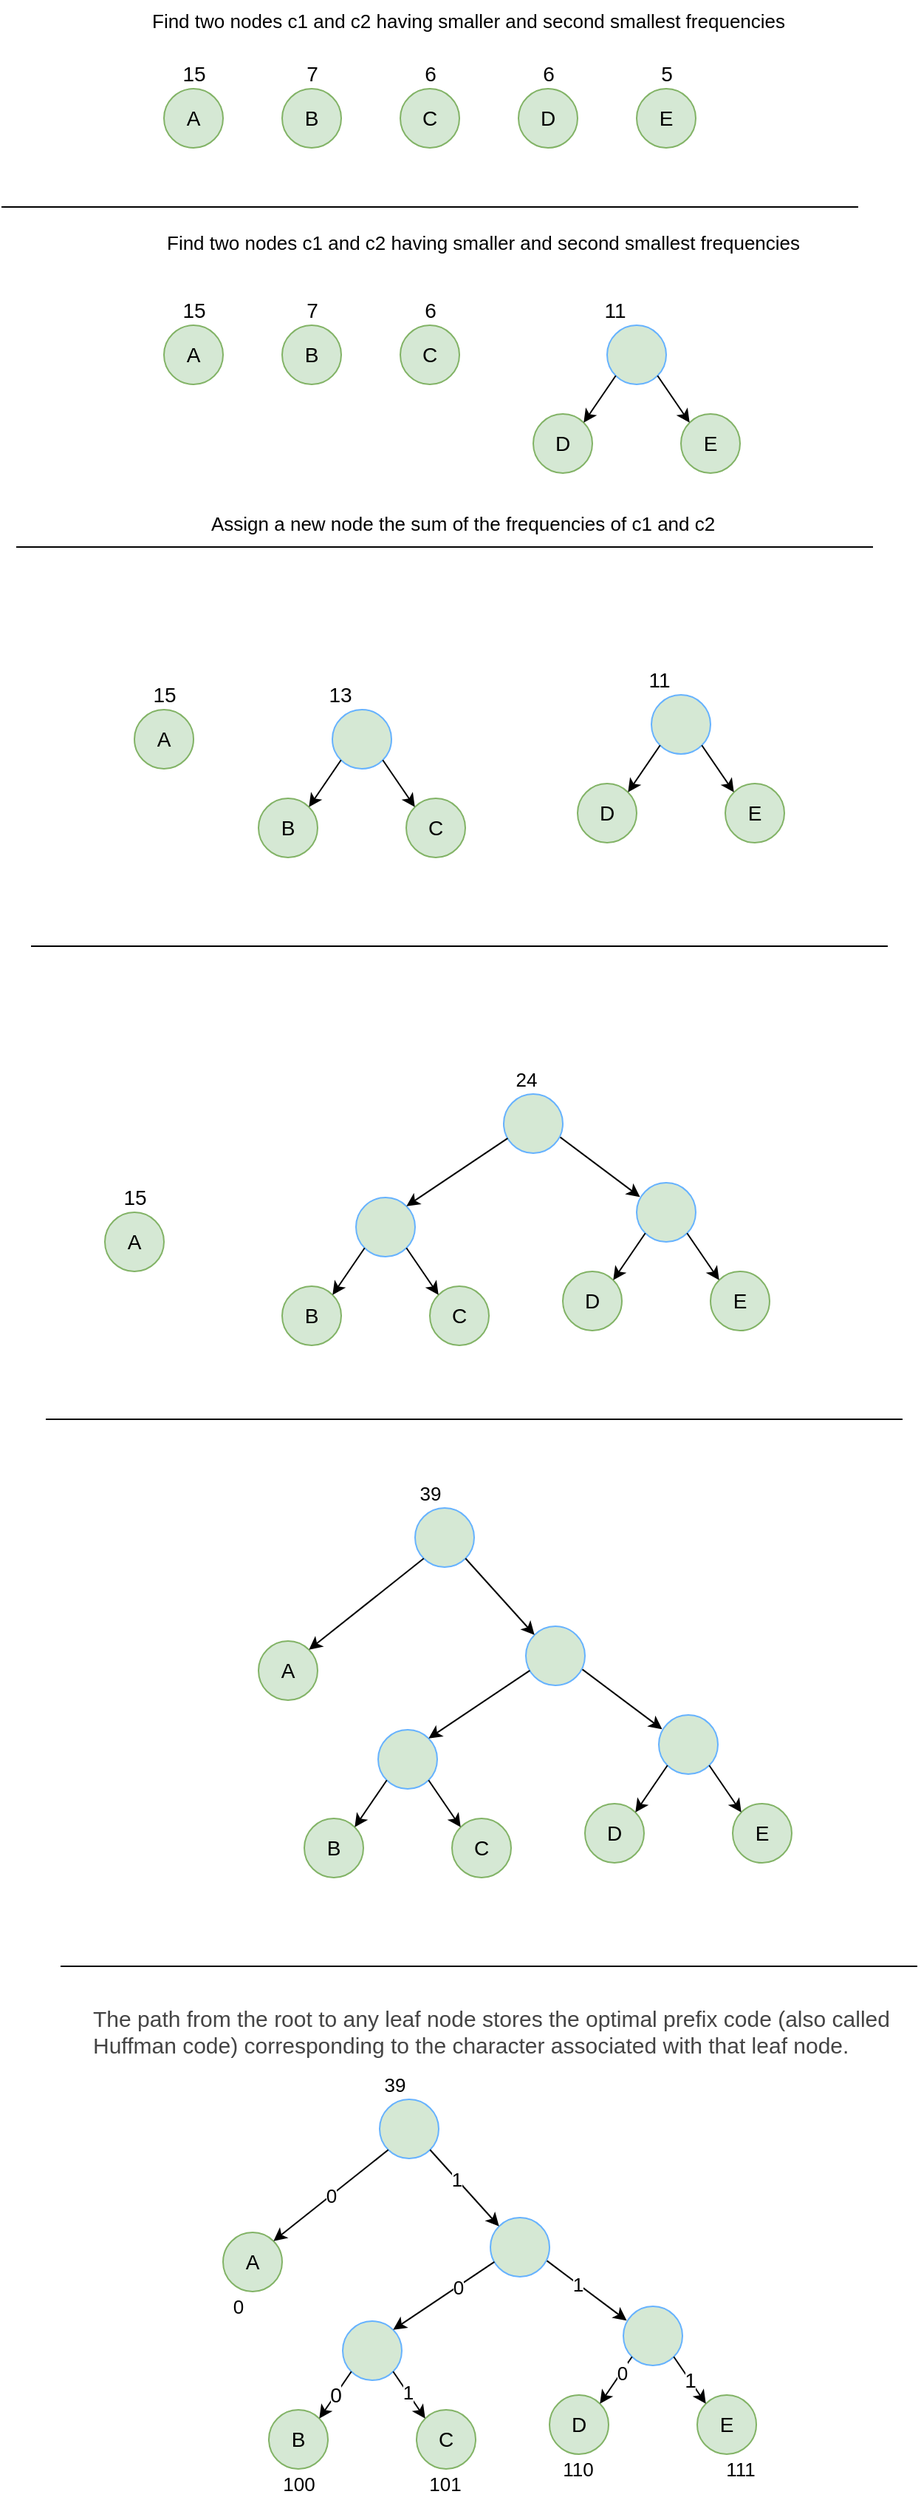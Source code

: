 <mxfile version="16.6.1" type="device"><diagram id="FVBqQzHli24FuQMLZs3A" name="Page-1"><mxGraphModel dx="728" dy="497" grid="1" gridSize="10" guides="1" tooltips="1" connect="1" arrows="1" fold="1" page="1" pageScale="1" pageWidth="827" pageHeight="1169" math="0" shadow="0"><root><mxCell id="0"/><mxCell id="1" parent="0"/><mxCell id="7O0ATxyXxfcs6uTAgThI-8" value="" style="group" vertex="1" connectable="0" parent="1"><mxGeometry x="280" y="220" width="40" height="60" as="geometry"/></mxCell><mxCell id="7O0ATxyXxfcs6uTAgThI-1" value="&lt;font style=&quot;font-size: 14px&quot;&gt;A&lt;/font&gt;" style="ellipse;whiteSpace=wrap;html=1;aspect=fixed;fillColor=#d5e8d4;strokeColor=#82b366;" vertex="1" parent="7O0ATxyXxfcs6uTAgThI-8"><mxGeometry y="20" width="40" height="40" as="geometry"/></mxCell><mxCell id="7O0ATxyXxfcs6uTAgThI-7" value="15" style="text;html=1;align=center;verticalAlign=middle;resizable=0;points=[];autosize=1;strokeColor=none;fillColor=none;fontSize=14;" vertex="1" parent="7O0ATxyXxfcs6uTAgThI-8"><mxGeometry x="5" width="30" height="20" as="geometry"/></mxCell><mxCell id="7O0ATxyXxfcs6uTAgThI-9" value="" style="group" vertex="1" connectable="0" parent="1"><mxGeometry x="440" y="220" width="40" height="60" as="geometry"/></mxCell><mxCell id="7O0ATxyXxfcs6uTAgThI-10" value="&lt;font style=&quot;font-size: 14px&quot;&gt;C&lt;/font&gt;" style="ellipse;whiteSpace=wrap;html=1;aspect=fixed;fillColor=#d5e8d4;strokeColor=#82b366;" vertex="1" parent="7O0ATxyXxfcs6uTAgThI-9"><mxGeometry y="20" width="40" height="40" as="geometry"/></mxCell><mxCell id="7O0ATxyXxfcs6uTAgThI-11" value="6" style="text;html=1;align=center;verticalAlign=middle;resizable=0;points=[];autosize=1;strokeColor=none;fillColor=none;fontSize=14;" vertex="1" parent="7O0ATxyXxfcs6uTAgThI-9"><mxGeometry x="10" width="20" height="20" as="geometry"/></mxCell><mxCell id="7O0ATxyXxfcs6uTAgThI-12" value="" style="group" vertex="1" connectable="0" parent="1"><mxGeometry x="520" y="220" width="40" height="60" as="geometry"/></mxCell><mxCell id="7O0ATxyXxfcs6uTAgThI-13" value="&lt;font style=&quot;font-size: 14px&quot;&gt;D&lt;/font&gt;" style="ellipse;whiteSpace=wrap;html=1;aspect=fixed;fillColor=#d5e8d4;strokeColor=#82b366;" vertex="1" parent="7O0ATxyXxfcs6uTAgThI-12"><mxGeometry y="20" width="40" height="40" as="geometry"/></mxCell><mxCell id="7O0ATxyXxfcs6uTAgThI-14" value="6" style="text;html=1;align=center;verticalAlign=middle;resizable=0;points=[];autosize=1;strokeColor=none;fillColor=none;fontSize=14;" vertex="1" parent="7O0ATxyXxfcs6uTAgThI-12"><mxGeometry x="10" width="20" height="20" as="geometry"/></mxCell><mxCell id="7O0ATxyXxfcs6uTAgThI-15" value="" style="group" vertex="1" connectable="0" parent="1"><mxGeometry x="600" y="220" width="40" height="60" as="geometry"/></mxCell><mxCell id="7O0ATxyXxfcs6uTAgThI-16" value="&lt;font style=&quot;font-size: 14px&quot;&gt;E&lt;/font&gt;" style="ellipse;whiteSpace=wrap;html=1;aspect=fixed;fillColor=#d5e8d4;strokeColor=#82b366;" vertex="1" parent="7O0ATxyXxfcs6uTAgThI-15"><mxGeometry y="20" width="40" height="40" as="geometry"/></mxCell><mxCell id="7O0ATxyXxfcs6uTAgThI-17" value="5" style="text;html=1;align=center;verticalAlign=middle;resizable=0;points=[];autosize=1;strokeColor=none;fillColor=none;fontSize=14;" vertex="1" parent="7O0ATxyXxfcs6uTAgThI-15"><mxGeometry x="10" width="20" height="20" as="geometry"/></mxCell><mxCell id="7O0ATxyXxfcs6uTAgThI-18" value="" style="group" vertex="1" connectable="0" parent="1"><mxGeometry x="360" y="220" width="40" height="60" as="geometry"/></mxCell><mxCell id="7O0ATxyXxfcs6uTAgThI-19" value="&lt;font style=&quot;font-size: 14px&quot;&gt;B&lt;/font&gt;" style="ellipse;whiteSpace=wrap;html=1;aspect=fixed;fillColor=#d5e8d4;strokeColor=#82b366;" vertex="1" parent="7O0ATxyXxfcs6uTAgThI-18"><mxGeometry y="20" width="40" height="40" as="geometry"/></mxCell><mxCell id="7O0ATxyXxfcs6uTAgThI-20" value="7" style="text;html=1;align=center;verticalAlign=middle;resizable=0;points=[];autosize=1;strokeColor=none;fillColor=none;fontSize=14;" vertex="1" parent="7O0ATxyXxfcs6uTAgThI-18"><mxGeometry x="10" width="20" height="20" as="geometry"/></mxCell><mxCell id="7O0ATxyXxfcs6uTAgThI-21" value="" style="endArrow=none;html=1;rounded=0;fontSize=14;" edge="1" parent="1"><mxGeometry width="50" height="50" relative="1" as="geometry"><mxPoint x="170" y="320" as="sourcePoint"/><mxPoint x="750" y="320" as="targetPoint"/></mxGeometry></mxCell><mxCell id="7O0ATxyXxfcs6uTAgThI-23" value="&lt;font style=&quot;font-size: 14px&quot;&gt;D&lt;/font&gt;" style="ellipse;whiteSpace=wrap;html=1;aspect=fixed;fillColor=#d5e8d4;strokeColor=#82b366;container=0;" vertex="1" parent="1"><mxGeometry x="530" y="460" width="40" height="40" as="geometry"/></mxCell><mxCell id="7O0ATxyXxfcs6uTAgThI-26" value="&lt;font style=&quot;font-size: 14px&quot;&gt;E&lt;/font&gt;" style="ellipse;whiteSpace=wrap;html=1;aspect=fixed;fillColor=#d5e8d4;strokeColor=#82b366;container=0;" vertex="1" parent="1"><mxGeometry x="630" y="460" width="40" height="40" as="geometry"/></mxCell><mxCell id="7O0ATxyXxfcs6uTAgThI-28" value="" style="ellipse;whiteSpace=wrap;html=1;aspect=fixed;fillColor=#d5e8d4;strokeColor=#66B2FF;container=0;" vertex="1" parent="1"><mxGeometry x="580" y="400" width="40" height="40" as="geometry"/></mxCell><mxCell id="7O0ATxyXxfcs6uTAgThI-29" value="11" style="text;html=1;align=center;verticalAlign=middle;resizable=0;points=[];autosize=1;strokeColor=none;fillColor=none;fontSize=14;" vertex="1" parent="1"><mxGeometry x="570" y="380" width="30" height="20" as="geometry"/></mxCell><mxCell id="7O0ATxyXxfcs6uTAgThI-30" value="" style="endArrow=classic;html=1;rounded=0;fontSize=14;exitX=0;exitY=1;exitDx=0;exitDy=0;entryX=1;entryY=0;entryDx=0;entryDy=0;" edge="1" parent="1" source="7O0ATxyXxfcs6uTAgThI-28" target="7O0ATxyXxfcs6uTAgThI-23"><mxGeometry width="50" height="50" relative="1" as="geometry"><mxPoint x="460" y="460" as="sourcePoint"/><mxPoint x="510" y="410" as="targetPoint"/></mxGeometry></mxCell><mxCell id="7O0ATxyXxfcs6uTAgThI-31" value="" style="endArrow=classic;html=1;rounded=0;fontSize=14;exitX=1;exitY=1;exitDx=0;exitDy=0;entryX=0;entryY=0;entryDx=0;entryDy=0;" edge="1" parent="1" source="7O0ATxyXxfcs6uTAgThI-28" target="7O0ATxyXxfcs6uTAgThI-26"><mxGeometry width="50" height="50" relative="1" as="geometry"><mxPoint x="595.858" y="444.142" as="sourcePoint"/><mxPoint x="574.142" y="475.858" as="targetPoint"/></mxGeometry></mxCell><mxCell id="7O0ATxyXxfcs6uTAgThI-32" value="" style="group" vertex="1" connectable="0" parent="1"><mxGeometry x="280" y="380" width="40" height="60" as="geometry"/></mxCell><mxCell id="7O0ATxyXxfcs6uTAgThI-33" value="&lt;font style=&quot;font-size: 14px&quot;&gt;A&lt;/font&gt;" style="ellipse;whiteSpace=wrap;html=1;aspect=fixed;fillColor=#d5e8d4;strokeColor=#82b366;" vertex="1" parent="7O0ATxyXxfcs6uTAgThI-32"><mxGeometry y="20" width="40" height="40" as="geometry"/></mxCell><mxCell id="7O0ATxyXxfcs6uTAgThI-34" value="15" style="text;html=1;align=center;verticalAlign=middle;resizable=0;points=[];autosize=1;strokeColor=none;fillColor=none;fontSize=14;" vertex="1" parent="7O0ATxyXxfcs6uTAgThI-32"><mxGeometry x="5" width="30" height="20" as="geometry"/></mxCell><mxCell id="7O0ATxyXxfcs6uTAgThI-35" value="" style="group" vertex="1" connectable="0" parent="1"><mxGeometry x="440" y="380" width="40" height="60" as="geometry"/></mxCell><mxCell id="7O0ATxyXxfcs6uTAgThI-36" value="&lt;font style=&quot;font-size: 14px&quot;&gt;C&lt;/font&gt;" style="ellipse;whiteSpace=wrap;html=1;aspect=fixed;fillColor=#d5e8d4;strokeColor=#82b366;" vertex="1" parent="7O0ATxyXxfcs6uTAgThI-35"><mxGeometry y="20" width="40" height="40" as="geometry"/></mxCell><mxCell id="7O0ATxyXxfcs6uTAgThI-37" value="6" style="text;html=1;align=center;verticalAlign=middle;resizable=0;points=[];autosize=1;strokeColor=none;fillColor=none;fontSize=14;" vertex="1" parent="7O0ATxyXxfcs6uTAgThI-35"><mxGeometry x="10" width="20" height="20" as="geometry"/></mxCell><mxCell id="7O0ATxyXxfcs6uTAgThI-38" value="" style="group" vertex="1" connectable="0" parent="1"><mxGeometry x="360" y="380" width="40" height="60" as="geometry"/></mxCell><mxCell id="7O0ATxyXxfcs6uTAgThI-39" value="&lt;font style=&quot;font-size: 14px&quot;&gt;B&lt;/font&gt;" style="ellipse;whiteSpace=wrap;html=1;aspect=fixed;fillColor=#d5e8d4;strokeColor=#82b366;" vertex="1" parent="7O0ATxyXxfcs6uTAgThI-38"><mxGeometry y="20" width="40" height="40" as="geometry"/></mxCell><mxCell id="7O0ATxyXxfcs6uTAgThI-40" value="7" style="text;html=1;align=center;verticalAlign=middle;resizable=0;points=[];autosize=1;strokeColor=none;fillColor=none;fontSize=14;" vertex="1" parent="7O0ATxyXxfcs6uTAgThI-38"><mxGeometry x="10" width="20" height="20" as="geometry"/></mxCell><mxCell id="7O0ATxyXxfcs6uTAgThI-41" value="" style="endArrow=none;html=1;rounded=0;fontSize=14;" edge="1" parent="1"><mxGeometry width="50" height="50" relative="1" as="geometry"><mxPoint x="180.0" y="550" as="sourcePoint"/><mxPoint x="760" y="550" as="targetPoint"/></mxGeometry></mxCell><mxCell id="7O0ATxyXxfcs6uTAgThI-48" value="&lt;span style=&quot;font-size: 14px&quot;&gt;B&lt;/span&gt;" style="ellipse;whiteSpace=wrap;html=1;aspect=fixed;fillColor=#d5e8d4;strokeColor=#82b366;container=0;" vertex="1" parent="1"><mxGeometry x="344" y="720" width="40" height="40" as="geometry"/></mxCell><mxCell id="7O0ATxyXxfcs6uTAgThI-49" value="&lt;font style=&quot;font-size: 14px&quot;&gt;C&lt;/font&gt;" style="ellipse;whiteSpace=wrap;html=1;aspect=fixed;fillColor=#d5e8d4;strokeColor=#82b366;container=0;" vertex="1" parent="1"><mxGeometry x="444" y="720" width="40" height="40" as="geometry"/></mxCell><mxCell id="7O0ATxyXxfcs6uTAgThI-50" value="" style="ellipse;whiteSpace=wrap;html=1;aspect=fixed;fillColor=#d5e8d4;strokeColor=#66B2FF;container=0;" vertex="1" parent="1"><mxGeometry x="394" y="660" width="40" height="40" as="geometry"/></mxCell><mxCell id="7O0ATxyXxfcs6uTAgThI-51" value="13" style="text;html=1;align=center;verticalAlign=middle;resizable=0;points=[];autosize=1;strokeColor=none;fillColor=none;fontSize=14;" vertex="1" parent="1"><mxGeometry x="384" y="640" width="30" height="20" as="geometry"/></mxCell><mxCell id="7O0ATxyXxfcs6uTAgThI-52" value="" style="endArrow=classic;html=1;rounded=0;fontSize=14;exitX=0;exitY=1;exitDx=0;exitDy=0;entryX=1;entryY=0;entryDx=0;entryDy=0;" edge="1" parent="1" source="7O0ATxyXxfcs6uTAgThI-50" target="7O0ATxyXxfcs6uTAgThI-48"><mxGeometry width="50" height="50" relative="1" as="geometry"><mxPoint x="274" y="720" as="sourcePoint"/><mxPoint x="324" y="670" as="targetPoint"/></mxGeometry></mxCell><mxCell id="7O0ATxyXxfcs6uTAgThI-53" value="" style="endArrow=classic;html=1;rounded=0;fontSize=14;exitX=1;exitY=1;exitDx=0;exitDy=0;entryX=0;entryY=0;entryDx=0;entryDy=0;" edge="1" parent="1" source="7O0ATxyXxfcs6uTAgThI-50" target="7O0ATxyXxfcs6uTAgThI-49"><mxGeometry width="50" height="50" relative="1" as="geometry"><mxPoint x="409.858" y="704.142" as="sourcePoint"/><mxPoint x="388.142" y="735.858" as="targetPoint"/></mxGeometry></mxCell><mxCell id="7O0ATxyXxfcs6uTAgThI-54" value="" style="group" vertex="1" connectable="0" parent="1"><mxGeometry x="260" y="640" width="40" height="60" as="geometry"/></mxCell><mxCell id="7O0ATxyXxfcs6uTAgThI-55" value="&lt;font style=&quot;font-size: 14px&quot;&gt;A&lt;/font&gt;" style="ellipse;whiteSpace=wrap;html=1;aspect=fixed;fillColor=#d5e8d4;strokeColor=#82b366;" vertex="1" parent="7O0ATxyXxfcs6uTAgThI-54"><mxGeometry y="20" width="40" height="40" as="geometry"/></mxCell><mxCell id="7O0ATxyXxfcs6uTAgThI-56" value="15" style="text;html=1;align=center;verticalAlign=middle;resizable=0;points=[];autosize=1;strokeColor=none;fillColor=none;fontSize=14;" vertex="1" parent="7O0ATxyXxfcs6uTAgThI-54"><mxGeometry x="5" width="30" height="20" as="geometry"/></mxCell><mxCell id="7O0ATxyXxfcs6uTAgThI-57" value="&lt;font style=&quot;font-size: 14px&quot;&gt;D&lt;/font&gt;" style="ellipse;whiteSpace=wrap;html=1;aspect=fixed;fillColor=#d5e8d4;strokeColor=#82b366;container=0;" vertex="1" parent="1"><mxGeometry x="560" y="710" width="40" height="40" as="geometry"/></mxCell><mxCell id="7O0ATxyXxfcs6uTAgThI-58" value="&lt;font style=&quot;font-size: 14px&quot;&gt;E&lt;/font&gt;" style="ellipse;whiteSpace=wrap;html=1;aspect=fixed;fillColor=#d5e8d4;strokeColor=#82b366;container=0;" vertex="1" parent="1"><mxGeometry x="660" y="710" width="40" height="40" as="geometry"/></mxCell><mxCell id="7O0ATxyXxfcs6uTAgThI-59" value="" style="ellipse;whiteSpace=wrap;html=1;aspect=fixed;fillColor=#d5e8d4;strokeColor=#66B2FF;container=0;" vertex="1" parent="1"><mxGeometry x="610" y="650" width="40" height="40" as="geometry"/></mxCell><mxCell id="7O0ATxyXxfcs6uTAgThI-60" value="11" style="text;html=1;align=center;verticalAlign=middle;resizable=0;points=[];autosize=1;strokeColor=none;fillColor=none;fontSize=14;" vertex="1" parent="1"><mxGeometry x="600" y="630" width="30" height="20" as="geometry"/></mxCell><mxCell id="7O0ATxyXxfcs6uTAgThI-61" value="" style="endArrow=classic;html=1;rounded=0;fontSize=14;exitX=0;exitY=1;exitDx=0;exitDy=0;entryX=1;entryY=0;entryDx=0;entryDy=0;" edge="1" parent="1" source="7O0ATxyXxfcs6uTAgThI-59" target="7O0ATxyXxfcs6uTAgThI-57"><mxGeometry width="50" height="50" relative="1" as="geometry"><mxPoint x="490" y="710" as="sourcePoint"/><mxPoint x="540" y="660" as="targetPoint"/></mxGeometry></mxCell><mxCell id="7O0ATxyXxfcs6uTAgThI-62" value="" style="endArrow=classic;html=1;rounded=0;fontSize=14;exitX=1;exitY=1;exitDx=0;exitDy=0;entryX=0;entryY=0;entryDx=0;entryDy=0;" edge="1" parent="1" source="7O0ATxyXxfcs6uTAgThI-59" target="7O0ATxyXxfcs6uTAgThI-58"><mxGeometry width="50" height="50" relative="1" as="geometry"><mxPoint x="625.858" y="694.142" as="sourcePoint"/><mxPoint x="604.142" y="725.858" as="targetPoint"/></mxGeometry></mxCell><mxCell id="7O0ATxyXxfcs6uTAgThI-63" value="" style="endArrow=none;html=1;rounded=0;fontSize=14;" edge="1" parent="1"><mxGeometry width="50" height="50" relative="1" as="geometry"><mxPoint x="190.0" y="820.0" as="sourcePoint"/><mxPoint x="770" y="820.0" as="targetPoint"/></mxGeometry></mxCell><mxCell id="7O0ATxyXxfcs6uTAgThI-64" value="&lt;span style=&quot;font-size: 14px&quot;&gt;B&lt;/span&gt;" style="ellipse;whiteSpace=wrap;html=1;aspect=fixed;fillColor=#d5e8d4;strokeColor=#82b366;container=0;" vertex="1" parent="1"><mxGeometry x="360" y="1050" width="40" height="40" as="geometry"/></mxCell><mxCell id="7O0ATxyXxfcs6uTAgThI-65" value="&lt;font style=&quot;font-size: 14px&quot;&gt;C&lt;/font&gt;" style="ellipse;whiteSpace=wrap;html=1;aspect=fixed;fillColor=#d5e8d4;strokeColor=#82b366;container=0;" vertex="1" parent="1"><mxGeometry x="460" y="1050" width="40" height="40" as="geometry"/></mxCell><mxCell id="7O0ATxyXxfcs6uTAgThI-66" value="" style="ellipse;whiteSpace=wrap;html=1;aspect=fixed;fillColor=#d5e8d4;strokeColor=#66B2FF;container=0;" vertex="1" parent="1"><mxGeometry x="410" y="990" width="40" height="40" as="geometry"/></mxCell><mxCell id="7O0ATxyXxfcs6uTAgThI-68" value="" style="endArrow=classic;html=1;rounded=0;fontSize=14;exitX=0;exitY=1;exitDx=0;exitDy=0;entryX=1;entryY=0;entryDx=0;entryDy=0;" edge="1" parent="1" source="7O0ATxyXxfcs6uTAgThI-66" target="7O0ATxyXxfcs6uTAgThI-64"><mxGeometry width="50" height="50" relative="1" as="geometry"><mxPoint x="290" y="1050" as="sourcePoint"/><mxPoint x="340" y="1000" as="targetPoint"/></mxGeometry></mxCell><mxCell id="7O0ATxyXxfcs6uTAgThI-69" value="" style="endArrow=classic;html=1;rounded=0;fontSize=14;exitX=1;exitY=1;exitDx=0;exitDy=0;entryX=0;entryY=0;entryDx=0;entryDy=0;" edge="1" parent="1" source="7O0ATxyXxfcs6uTAgThI-66" target="7O0ATxyXxfcs6uTAgThI-65"><mxGeometry width="50" height="50" relative="1" as="geometry"><mxPoint x="425.858" y="1034.142" as="sourcePoint"/><mxPoint x="404.142" y="1065.858" as="targetPoint"/></mxGeometry></mxCell><mxCell id="7O0ATxyXxfcs6uTAgThI-70" value="&lt;font style=&quot;font-size: 14px&quot;&gt;D&lt;/font&gt;" style="ellipse;whiteSpace=wrap;html=1;aspect=fixed;fillColor=#d5e8d4;strokeColor=#82b366;container=0;" vertex="1" parent="1"><mxGeometry x="550" y="1040" width="40" height="40" as="geometry"/></mxCell><mxCell id="7O0ATxyXxfcs6uTAgThI-71" value="&lt;font style=&quot;font-size: 14px&quot;&gt;E&lt;/font&gt;" style="ellipse;whiteSpace=wrap;html=1;aspect=fixed;fillColor=#d5e8d4;strokeColor=#82b366;container=0;" vertex="1" parent="1"><mxGeometry x="650" y="1040" width="40" height="40" as="geometry"/></mxCell><mxCell id="7O0ATxyXxfcs6uTAgThI-72" value="" style="ellipse;whiteSpace=wrap;html=1;aspect=fixed;fillColor=#d5e8d4;strokeColor=#66B2FF;container=0;" vertex="1" parent="1"><mxGeometry x="600" y="980" width="40" height="40" as="geometry"/></mxCell><mxCell id="7O0ATxyXxfcs6uTAgThI-74" value="" style="endArrow=classic;html=1;rounded=0;fontSize=14;exitX=0;exitY=1;exitDx=0;exitDy=0;entryX=1;entryY=0;entryDx=0;entryDy=0;" edge="1" parent="1" source="7O0ATxyXxfcs6uTAgThI-72" target="7O0ATxyXxfcs6uTAgThI-70"><mxGeometry width="50" height="50" relative="1" as="geometry"><mxPoint x="480" y="1040" as="sourcePoint"/><mxPoint x="530" y="990" as="targetPoint"/></mxGeometry></mxCell><mxCell id="7O0ATxyXxfcs6uTAgThI-75" value="" style="endArrow=classic;html=1;rounded=0;fontSize=14;exitX=1;exitY=1;exitDx=0;exitDy=0;entryX=0;entryY=0;entryDx=0;entryDy=0;" edge="1" parent="1" source="7O0ATxyXxfcs6uTAgThI-72" target="7O0ATxyXxfcs6uTAgThI-71"><mxGeometry width="50" height="50" relative="1" as="geometry"><mxPoint x="615.858" y="1024.142" as="sourcePoint"/><mxPoint x="594.142" y="1055.858" as="targetPoint"/></mxGeometry></mxCell><mxCell id="7O0ATxyXxfcs6uTAgThI-76" value="" style="group" vertex="1" connectable="0" parent="1"><mxGeometry x="240" y="980" width="40" height="60" as="geometry"/></mxCell><mxCell id="7O0ATxyXxfcs6uTAgThI-77" value="&lt;font style=&quot;font-size: 14px&quot;&gt;A&lt;/font&gt;" style="ellipse;whiteSpace=wrap;html=1;aspect=fixed;fillColor=#d5e8d4;strokeColor=#82b366;" vertex="1" parent="7O0ATxyXxfcs6uTAgThI-76"><mxGeometry y="20" width="40" height="40" as="geometry"/></mxCell><mxCell id="7O0ATxyXxfcs6uTAgThI-78" value="15" style="text;html=1;align=center;verticalAlign=middle;resizable=0;points=[];autosize=1;strokeColor=none;fillColor=none;fontSize=14;" vertex="1" parent="7O0ATxyXxfcs6uTAgThI-76"><mxGeometry x="5" width="30" height="20" as="geometry"/></mxCell><mxCell id="7O0ATxyXxfcs6uTAgThI-79" value="" style="ellipse;whiteSpace=wrap;html=1;aspect=fixed;fillColor=#d5e8d4;strokeColor=#66B2FF;container=0;" vertex="1" parent="1"><mxGeometry x="510" y="920" width="40" height="40" as="geometry"/></mxCell><mxCell id="7O0ATxyXxfcs6uTAgThI-80" value="" style="endArrow=classic;html=1;rounded=0;fontSize=14;entryX=1;entryY=0;entryDx=0;entryDy=0;exitX=0.067;exitY=0.748;exitDx=0;exitDy=0;exitPerimeter=0;" edge="1" parent="1" source="7O0ATxyXxfcs6uTAgThI-79" target="7O0ATxyXxfcs6uTAgThI-66"><mxGeometry width="50" height="50" relative="1" as="geometry"><mxPoint x="510" y="950" as="sourcePoint"/><mxPoint x="380" y="910" as="targetPoint"/></mxGeometry></mxCell><mxCell id="7O0ATxyXxfcs6uTAgThI-81" value="" style="endArrow=classic;html=1;rounded=0;fontSize=14;entryX=0.057;entryY=0.241;entryDx=0;entryDy=0;entryPerimeter=0;exitX=0.957;exitY=0.73;exitDx=0;exitDy=0;exitPerimeter=0;" edge="1" parent="1" source="7O0ATxyXxfcs6uTAgThI-79" target="7O0ATxyXxfcs6uTAgThI-72"><mxGeometry width="50" height="50" relative="1" as="geometry"><mxPoint x="550" y="950" as="sourcePoint"/><mxPoint x="550" y="970" as="targetPoint"/></mxGeometry></mxCell><mxCell id="7O0ATxyXxfcs6uTAgThI-82" value="&lt;font style=&quot;font-size: 13px&quot;&gt;24&lt;/font&gt;" style="text;html=1;align=center;verticalAlign=middle;resizable=0;points=[];autosize=1;strokeColor=none;fillColor=none;fontSize=14;" vertex="1" parent="1"><mxGeometry x="510" y="900" width="30" height="20" as="geometry"/></mxCell><mxCell id="7O0ATxyXxfcs6uTAgThI-83" value="" style="endArrow=none;html=1;rounded=0;fontSize=14;" edge="1" parent="1"><mxGeometry width="50" height="50" relative="1" as="geometry"><mxPoint x="200.0" y="1140" as="sourcePoint"/><mxPoint x="780" y="1140" as="targetPoint"/></mxGeometry></mxCell><mxCell id="7O0ATxyXxfcs6uTAgThI-84" value="&lt;span style=&quot;font-size: 14px&quot;&gt;B&lt;/span&gt;" style="ellipse;whiteSpace=wrap;html=1;aspect=fixed;fillColor=#d5e8d4;strokeColor=#82b366;container=0;" vertex="1" parent="1"><mxGeometry x="375" y="1410" width="40" height="40" as="geometry"/></mxCell><mxCell id="7O0ATxyXxfcs6uTAgThI-85" value="&lt;font style=&quot;font-size: 14px&quot;&gt;C&lt;/font&gt;" style="ellipse;whiteSpace=wrap;html=1;aspect=fixed;fillColor=#d5e8d4;strokeColor=#82b366;container=0;" vertex="1" parent="1"><mxGeometry x="475" y="1410" width="40" height="40" as="geometry"/></mxCell><mxCell id="7O0ATxyXxfcs6uTAgThI-86" value="" style="ellipse;whiteSpace=wrap;html=1;aspect=fixed;fillColor=#d5e8d4;strokeColor=#66B2FF;container=0;" vertex="1" parent="1"><mxGeometry x="425" y="1350" width="40" height="40" as="geometry"/></mxCell><mxCell id="7O0ATxyXxfcs6uTAgThI-87" value="" style="endArrow=classic;html=1;rounded=0;fontSize=14;exitX=0;exitY=1;exitDx=0;exitDy=0;entryX=1;entryY=0;entryDx=0;entryDy=0;" edge="1" parent="1" source="7O0ATxyXxfcs6uTAgThI-86" target="7O0ATxyXxfcs6uTAgThI-84"><mxGeometry width="50" height="50" relative="1" as="geometry"><mxPoint x="305" y="1410" as="sourcePoint"/><mxPoint x="355" y="1360" as="targetPoint"/></mxGeometry></mxCell><mxCell id="7O0ATxyXxfcs6uTAgThI-88" value="" style="endArrow=classic;html=1;rounded=0;fontSize=14;exitX=1;exitY=1;exitDx=0;exitDy=0;entryX=0;entryY=0;entryDx=0;entryDy=0;" edge="1" parent="1" source="7O0ATxyXxfcs6uTAgThI-86" target="7O0ATxyXxfcs6uTAgThI-85"><mxGeometry width="50" height="50" relative="1" as="geometry"><mxPoint x="440.858" y="1394.142" as="sourcePoint"/><mxPoint x="419.142" y="1425.858" as="targetPoint"/></mxGeometry></mxCell><mxCell id="7O0ATxyXxfcs6uTAgThI-89" value="&lt;font style=&quot;font-size: 14px&quot;&gt;D&lt;/font&gt;" style="ellipse;whiteSpace=wrap;html=1;aspect=fixed;fillColor=#d5e8d4;strokeColor=#82b366;container=0;" vertex="1" parent="1"><mxGeometry x="565" y="1400" width="40" height="40" as="geometry"/></mxCell><mxCell id="7O0ATxyXxfcs6uTAgThI-90" value="&lt;font style=&quot;font-size: 14px&quot;&gt;E&lt;/font&gt;" style="ellipse;whiteSpace=wrap;html=1;aspect=fixed;fillColor=#d5e8d4;strokeColor=#82b366;container=0;" vertex="1" parent="1"><mxGeometry x="665" y="1400" width="40" height="40" as="geometry"/></mxCell><mxCell id="7O0ATxyXxfcs6uTAgThI-91" value="" style="ellipse;whiteSpace=wrap;html=1;aspect=fixed;fillColor=#d5e8d4;strokeColor=#66B2FF;container=0;" vertex="1" parent="1"><mxGeometry x="615" y="1340" width="40" height="40" as="geometry"/></mxCell><mxCell id="7O0ATxyXxfcs6uTAgThI-92" value="" style="endArrow=classic;html=1;rounded=0;fontSize=14;exitX=0;exitY=1;exitDx=0;exitDy=0;entryX=1;entryY=0;entryDx=0;entryDy=0;" edge="1" parent="1" source="7O0ATxyXxfcs6uTAgThI-91" target="7O0ATxyXxfcs6uTAgThI-89"><mxGeometry width="50" height="50" relative="1" as="geometry"><mxPoint x="495" y="1400" as="sourcePoint"/><mxPoint x="545" y="1350" as="targetPoint"/></mxGeometry></mxCell><mxCell id="7O0ATxyXxfcs6uTAgThI-93" value="" style="endArrow=classic;html=1;rounded=0;fontSize=14;exitX=1;exitY=1;exitDx=0;exitDy=0;entryX=0;entryY=0;entryDx=0;entryDy=0;" edge="1" parent="1" source="7O0ATxyXxfcs6uTAgThI-91" target="7O0ATxyXxfcs6uTAgThI-90"><mxGeometry width="50" height="50" relative="1" as="geometry"><mxPoint x="630.858" y="1384.142" as="sourcePoint"/><mxPoint x="609.142" y="1415.858" as="targetPoint"/></mxGeometry></mxCell><mxCell id="7O0ATxyXxfcs6uTAgThI-97" value="" style="ellipse;whiteSpace=wrap;html=1;aspect=fixed;fillColor=#d5e8d4;strokeColor=#66B2FF;container=0;" vertex="1" parent="1"><mxGeometry x="525" y="1280" width="40" height="40" as="geometry"/></mxCell><mxCell id="7O0ATxyXxfcs6uTAgThI-98" value="" style="endArrow=classic;html=1;rounded=0;fontSize=14;entryX=1;entryY=0;entryDx=0;entryDy=0;exitX=0.067;exitY=0.748;exitDx=0;exitDy=0;exitPerimeter=0;" edge="1" parent="1" source="7O0ATxyXxfcs6uTAgThI-97" target="7O0ATxyXxfcs6uTAgThI-86"><mxGeometry width="50" height="50" relative="1" as="geometry"><mxPoint x="525" y="1310" as="sourcePoint"/><mxPoint x="395" y="1270" as="targetPoint"/></mxGeometry></mxCell><mxCell id="7O0ATxyXxfcs6uTAgThI-99" value="" style="endArrow=classic;html=1;rounded=0;fontSize=14;entryX=0.057;entryY=0.241;entryDx=0;entryDy=0;entryPerimeter=0;exitX=0.957;exitY=0.73;exitDx=0;exitDy=0;exitPerimeter=0;" edge="1" parent="1" source="7O0ATxyXxfcs6uTAgThI-97" target="7O0ATxyXxfcs6uTAgThI-91"><mxGeometry width="50" height="50" relative="1" as="geometry"><mxPoint x="565" y="1310" as="sourcePoint"/><mxPoint x="565" y="1330" as="targetPoint"/></mxGeometry></mxCell><mxCell id="7O0ATxyXxfcs6uTAgThI-95" value="&lt;font style=&quot;font-size: 14px&quot;&gt;A&lt;/font&gt;" style="ellipse;whiteSpace=wrap;html=1;aspect=fixed;fillColor=#d5e8d4;strokeColor=#82b366;" vertex="1" parent="1"><mxGeometry x="344" y="1290" width="40" height="40" as="geometry"/></mxCell><mxCell id="7O0ATxyXxfcs6uTAgThI-101" value="" style="ellipse;whiteSpace=wrap;html=1;aspect=fixed;fillColor=#d5e8d4;strokeColor=#66B2FF;container=0;" vertex="1" parent="1"><mxGeometry x="450" y="1200" width="40" height="40" as="geometry"/></mxCell><mxCell id="7O0ATxyXxfcs6uTAgThI-102" value="" style="endArrow=classic;html=1;rounded=0;fontSize=13;entryX=1;entryY=0;entryDx=0;entryDy=0;exitX=0;exitY=1;exitDx=0;exitDy=0;" edge="1" parent="1" source="7O0ATxyXxfcs6uTAgThI-101" target="7O0ATxyXxfcs6uTAgThI-95"><mxGeometry width="50" height="50" relative="1" as="geometry"><mxPoint x="490" y="1270" as="sourcePoint"/><mxPoint x="540" y="1220" as="targetPoint"/></mxGeometry></mxCell><mxCell id="7O0ATxyXxfcs6uTAgThI-103" value="" style="endArrow=classic;html=1;rounded=0;fontSize=13;exitX=1;exitY=1;exitDx=0;exitDy=0;entryX=0;entryY=0;entryDx=0;entryDy=0;" edge="1" parent="1" source="7O0ATxyXxfcs6uTAgThI-101" target="7O0ATxyXxfcs6uTAgThI-97"><mxGeometry width="50" height="50" relative="1" as="geometry"><mxPoint x="490" y="1270" as="sourcePoint"/><mxPoint x="540" y="1220" as="targetPoint"/></mxGeometry></mxCell><mxCell id="7O0ATxyXxfcs6uTAgThI-104" value="39" style="text;html=1;align=center;verticalAlign=middle;resizable=0;points=[];autosize=1;strokeColor=none;fillColor=none;fontSize=13;" vertex="1" parent="1"><mxGeometry x="445" y="1180" width="30" height="20" as="geometry"/></mxCell><mxCell id="7O0ATxyXxfcs6uTAgThI-105" value="&lt;span style=&quot;font-size: 14px&quot;&gt;B&lt;/span&gt;" style="ellipse;whiteSpace=wrap;html=1;aspect=fixed;fillColor=#d5e8d4;strokeColor=#82b366;container=0;" vertex="1" parent="1"><mxGeometry x="351" y="1810" width="40" height="40" as="geometry"/></mxCell><mxCell id="7O0ATxyXxfcs6uTAgThI-106" value="&lt;font style=&quot;font-size: 14px&quot;&gt;C&lt;/font&gt;" style="ellipse;whiteSpace=wrap;html=1;aspect=fixed;fillColor=#d5e8d4;strokeColor=#82b366;container=0;" vertex="1" parent="1"><mxGeometry x="451" y="1810" width="40" height="40" as="geometry"/></mxCell><mxCell id="7O0ATxyXxfcs6uTAgThI-107" value="" style="ellipse;whiteSpace=wrap;html=1;aspect=fixed;fillColor=#d5e8d4;strokeColor=#66B2FF;container=0;" vertex="1" parent="1"><mxGeometry x="401" y="1750" width="40" height="40" as="geometry"/></mxCell><mxCell id="7O0ATxyXxfcs6uTAgThI-108" value="0" style="endArrow=classic;html=1;rounded=0;fontSize=14;exitX=0;exitY=1;exitDx=0;exitDy=0;entryX=1;entryY=0;entryDx=0;entryDy=0;" edge="1" parent="1" source="7O0ATxyXxfcs6uTAgThI-107" target="7O0ATxyXxfcs6uTAgThI-105"><mxGeometry width="50" height="50" relative="1" as="geometry"><mxPoint x="281" y="1810" as="sourcePoint"/><mxPoint x="331" y="1760" as="targetPoint"/></mxGeometry></mxCell><mxCell id="7O0ATxyXxfcs6uTAgThI-109" value="" style="endArrow=classic;html=1;rounded=0;fontSize=14;exitX=1;exitY=1;exitDx=0;exitDy=0;entryX=0;entryY=0;entryDx=0;entryDy=0;" edge="1" parent="1" source="7O0ATxyXxfcs6uTAgThI-107" target="7O0ATxyXxfcs6uTAgThI-106"><mxGeometry width="50" height="50" relative="1" as="geometry"><mxPoint x="416.858" y="1794.142" as="sourcePoint"/><mxPoint x="395.142" y="1825.858" as="targetPoint"/></mxGeometry></mxCell><mxCell id="7O0ATxyXxfcs6uTAgThI-127" value="1" style="edgeLabel;html=1;align=center;verticalAlign=middle;resizable=0;points=[];fontSize=13;" vertex="1" connectable="0" parent="7O0ATxyXxfcs6uTAgThI-109"><mxGeometry x="-0.116" relative="1" as="geometry"><mxPoint as="offset"/></mxGeometry></mxCell><mxCell id="7O0ATxyXxfcs6uTAgThI-110" value="&lt;font style=&quot;font-size: 14px&quot;&gt;D&lt;/font&gt;" style="ellipse;whiteSpace=wrap;html=1;aspect=fixed;fillColor=#d5e8d4;strokeColor=#82b366;container=0;" vertex="1" parent="1"><mxGeometry x="541" y="1800" width="40" height="40" as="geometry"/></mxCell><mxCell id="7O0ATxyXxfcs6uTAgThI-111" value="&lt;font style=&quot;font-size: 14px&quot;&gt;E&lt;/font&gt;" style="ellipse;whiteSpace=wrap;html=1;aspect=fixed;fillColor=#d5e8d4;strokeColor=#82b366;container=0;" vertex="1" parent="1"><mxGeometry x="641" y="1800" width="40" height="40" as="geometry"/></mxCell><mxCell id="7O0ATxyXxfcs6uTAgThI-112" value="" style="ellipse;whiteSpace=wrap;html=1;aspect=fixed;fillColor=#d5e8d4;strokeColor=#66B2FF;container=0;" vertex="1" parent="1"><mxGeometry x="591" y="1740" width="40" height="40" as="geometry"/></mxCell><mxCell id="7O0ATxyXxfcs6uTAgThI-113" value="" style="endArrow=classic;html=1;rounded=0;fontSize=14;exitX=0;exitY=1;exitDx=0;exitDy=0;entryX=1;entryY=0;entryDx=0;entryDy=0;" edge="1" parent="1" source="7O0ATxyXxfcs6uTAgThI-112" target="7O0ATxyXxfcs6uTAgThI-110"><mxGeometry width="50" height="50" relative="1" as="geometry"><mxPoint x="471" y="1800" as="sourcePoint"/><mxPoint x="521" y="1750" as="targetPoint"/></mxGeometry></mxCell><mxCell id="7O0ATxyXxfcs6uTAgThI-128" value="0" style="edgeLabel;html=1;align=center;verticalAlign=middle;resizable=0;points=[];fontSize=13;" vertex="1" connectable="0" parent="7O0ATxyXxfcs6uTAgThI-113"><mxGeometry x="-0.351" relative="1" as="geometry"><mxPoint as="offset"/></mxGeometry></mxCell><mxCell id="7O0ATxyXxfcs6uTAgThI-114" value="1" style="endArrow=classic;html=1;rounded=0;fontSize=14;exitX=1;exitY=1;exitDx=0;exitDy=0;entryX=0;entryY=0;entryDx=0;entryDy=0;" edge="1" parent="1" source="7O0ATxyXxfcs6uTAgThI-112" target="7O0ATxyXxfcs6uTAgThI-111"><mxGeometry width="50" height="50" relative="1" as="geometry"><mxPoint x="606.858" y="1784.142" as="sourcePoint"/><mxPoint x="585.142" y="1815.858" as="targetPoint"/></mxGeometry></mxCell><mxCell id="7O0ATxyXxfcs6uTAgThI-115" value="" style="ellipse;whiteSpace=wrap;html=1;aspect=fixed;fillColor=#d5e8d4;strokeColor=#66B2FF;container=0;" vertex="1" parent="1"><mxGeometry x="501" y="1680" width="40" height="40" as="geometry"/></mxCell><mxCell id="7O0ATxyXxfcs6uTAgThI-116" value="" style="endArrow=classic;html=1;rounded=0;fontSize=14;entryX=1;entryY=0;entryDx=0;entryDy=0;exitX=0.067;exitY=0.748;exitDx=0;exitDy=0;exitPerimeter=0;" edge="1" parent="1" source="7O0ATxyXxfcs6uTAgThI-115" target="7O0ATxyXxfcs6uTAgThI-107"><mxGeometry width="50" height="50" relative="1" as="geometry"><mxPoint x="501" y="1710" as="sourcePoint"/><mxPoint x="371" y="1670" as="targetPoint"/></mxGeometry></mxCell><mxCell id="7O0ATxyXxfcs6uTAgThI-125" value="0" style="edgeLabel;html=1;align=center;verticalAlign=middle;resizable=0;points=[];fontSize=13;" vertex="1" connectable="0" parent="7O0ATxyXxfcs6uTAgThI-116"><mxGeometry x="-0.26" relative="1" as="geometry"><mxPoint as="offset"/></mxGeometry></mxCell><mxCell id="7O0ATxyXxfcs6uTAgThI-117" value="" style="endArrow=classic;html=1;rounded=0;fontSize=14;entryX=0.057;entryY=0.241;entryDx=0;entryDy=0;entryPerimeter=0;exitX=0.957;exitY=0.73;exitDx=0;exitDy=0;exitPerimeter=0;" edge="1" parent="1" source="7O0ATxyXxfcs6uTAgThI-115" target="7O0ATxyXxfcs6uTAgThI-112"><mxGeometry width="50" height="50" relative="1" as="geometry"><mxPoint x="541" y="1710" as="sourcePoint"/><mxPoint x="541" y="1730" as="targetPoint"/></mxGeometry></mxCell><mxCell id="7O0ATxyXxfcs6uTAgThI-126" value="1" style="edgeLabel;html=1;align=center;verticalAlign=middle;resizable=0;points=[];fontSize=13;" vertex="1" connectable="0" parent="7O0ATxyXxfcs6uTAgThI-117"><mxGeometry x="-0.24" relative="1" as="geometry"><mxPoint as="offset"/></mxGeometry></mxCell><mxCell id="7O0ATxyXxfcs6uTAgThI-118" value="&lt;font style=&quot;font-size: 14px&quot;&gt;A&lt;/font&gt;" style="ellipse;whiteSpace=wrap;html=1;aspect=fixed;fillColor=#d5e8d4;strokeColor=#82b366;" vertex="1" parent="1"><mxGeometry x="320" y="1690" width="40" height="40" as="geometry"/></mxCell><mxCell id="7O0ATxyXxfcs6uTAgThI-119" value="" style="ellipse;whiteSpace=wrap;html=1;aspect=fixed;fillColor=#d5e8d4;strokeColor=#66B2FF;container=0;" vertex="1" parent="1"><mxGeometry x="426" y="1600" width="40" height="40" as="geometry"/></mxCell><mxCell id="7O0ATxyXxfcs6uTAgThI-120" value="0" style="endArrow=classic;html=1;rounded=0;fontSize=13;entryX=1;entryY=0;entryDx=0;entryDy=0;exitX=0;exitY=1;exitDx=0;exitDy=0;" edge="1" parent="1" source="7O0ATxyXxfcs6uTAgThI-119" target="7O0ATxyXxfcs6uTAgThI-118"><mxGeometry width="50" height="50" relative="1" as="geometry"><mxPoint x="466" y="1670" as="sourcePoint"/><mxPoint x="516" y="1620" as="targetPoint"/></mxGeometry></mxCell><mxCell id="7O0ATxyXxfcs6uTAgThI-121" value="" style="endArrow=classic;html=1;rounded=0;fontSize=13;exitX=1;exitY=1;exitDx=0;exitDy=0;entryX=0;entryY=0;entryDx=0;entryDy=0;" edge="1" parent="1" source="7O0ATxyXxfcs6uTAgThI-119" target="7O0ATxyXxfcs6uTAgThI-115"><mxGeometry width="50" height="50" relative="1" as="geometry"><mxPoint x="466" y="1670" as="sourcePoint"/><mxPoint x="516" y="1620" as="targetPoint"/></mxGeometry></mxCell><mxCell id="7O0ATxyXxfcs6uTAgThI-124" value="1" style="edgeLabel;html=1;align=center;verticalAlign=middle;resizable=0;points=[];fontSize=13;" vertex="1" connectable="0" parent="7O0ATxyXxfcs6uTAgThI-121"><mxGeometry x="-0.255" relative="1" as="geometry"><mxPoint as="offset"/></mxGeometry></mxCell><mxCell id="7O0ATxyXxfcs6uTAgThI-122" value="39" style="text;html=1;align=center;verticalAlign=middle;resizable=0;points=[];autosize=1;strokeColor=none;fillColor=none;fontSize=13;" vertex="1" parent="1"><mxGeometry x="421" y="1580" width="30" height="20" as="geometry"/></mxCell><mxCell id="7O0ATxyXxfcs6uTAgThI-123" value="" style="endArrow=none;html=1;rounded=0;fontSize=14;" edge="1" parent="1"><mxGeometry width="50" height="50" relative="1" as="geometry"><mxPoint x="210.0" y="1510.0" as="sourcePoint"/><mxPoint x="790" y="1510.0" as="targetPoint"/></mxGeometry></mxCell><mxCell id="7O0ATxyXxfcs6uTAgThI-129" value="Find two nodes c1 and c2 having smaller and second smallest frequencies" style="text;whiteSpace=wrap;html=1;fontSize=13;" vertex="1" parent="1"><mxGeometry x="270" y="180" width="450" height="30" as="geometry"/></mxCell><mxCell id="7O0ATxyXxfcs6uTAgThI-130" value="Find two nodes c1 and c2 having smaller and second smallest frequencies" style="text;whiteSpace=wrap;html=1;fontSize=13;" vertex="1" parent="1"><mxGeometry x="280" y="330" width="450" height="30" as="geometry"/></mxCell><mxCell id="7O0ATxyXxfcs6uTAgThI-131" value="Assign a new node the sum of the frequencies of c1 and c2" style="text;whiteSpace=wrap;html=1;fontSize=13;" vertex="1" parent="1"><mxGeometry x="310" y="520" width="370" height="30" as="geometry"/></mxCell><mxCell id="7O0ATxyXxfcs6uTAgThI-132" value="0" style="text;html=1;align=center;verticalAlign=middle;resizable=0;points=[];autosize=1;strokeColor=none;fillColor=none;fontSize=13;" vertex="1" parent="1"><mxGeometry x="320" y="1730" width="20" height="20" as="geometry"/></mxCell><mxCell id="7O0ATxyXxfcs6uTAgThI-133" value="&lt;meta charset=&quot;utf-8&quot;&gt;&lt;span style=&quot;color: rgb(68, 68, 68); font-size: 15px; font-style: normal; font-weight: 400; letter-spacing: normal; text-indent: 0px; text-transform: none; word-spacing: 0px; background-color: rgb(255, 255, 255); display: inline; float: none;&quot;&gt;The path from the root to any leaf node stores the optimal prefix code (also called Huffman code) corresponding to the character associated with that leaf node.&lt;/span&gt;" style="text;whiteSpace=wrap;html=1;fontSize=13;" vertex="1" parent="1"><mxGeometry x="230" y="1530" width="550" height="70" as="geometry"/></mxCell><mxCell id="7O0ATxyXxfcs6uTAgThI-134" value="100" style="text;html=1;align=center;verticalAlign=middle;resizable=0;points=[];autosize=1;strokeColor=none;fillColor=none;fontSize=13;" vertex="1" parent="1"><mxGeometry x="351" y="1850" width="40" height="20" as="geometry"/></mxCell><mxCell id="7O0ATxyXxfcs6uTAgThI-135" value="101" style="text;html=1;align=center;verticalAlign=middle;resizable=0;points=[];autosize=1;strokeColor=none;fillColor=none;fontSize=13;" vertex="1" parent="1"><mxGeometry x="450" y="1850" width="40" height="20" as="geometry"/></mxCell><mxCell id="7O0ATxyXxfcs6uTAgThI-136" value="110" style="text;html=1;align=center;verticalAlign=middle;resizable=0;points=[];autosize=1;strokeColor=none;fillColor=none;fontSize=13;" vertex="1" parent="1"><mxGeometry x="540" y="1840" width="40" height="20" as="geometry"/></mxCell><mxCell id="7O0ATxyXxfcs6uTAgThI-137" value="111" style="text;html=1;align=center;verticalAlign=middle;resizable=0;points=[];autosize=1;strokeColor=none;fillColor=none;fontSize=13;" vertex="1" parent="1"><mxGeometry x="650" y="1840" width="40" height="20" as="geometry"/></mxCell></root></mxGraphModel></diagram></mxfile>